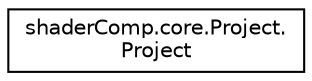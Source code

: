 digraph "Graphical Class Hierarchy"
{
  edge [fontname="Helvetica",fontsize="10",labelfontname="Helvetica",labelfontsize="10"];
  node [fontname="Helvetica",fontsize="10",shape=record];
  rankdir="LR";
  Node1 [label="shaderComp.core.Project.\lProject",height=0.2,width=0.4,color="black", fillcolor="white", style="filled",URL="$classshader_comp_1_1core_1_1_project_1_1_project.html",tooltip="This class is the main entry point of the library. "];
}
